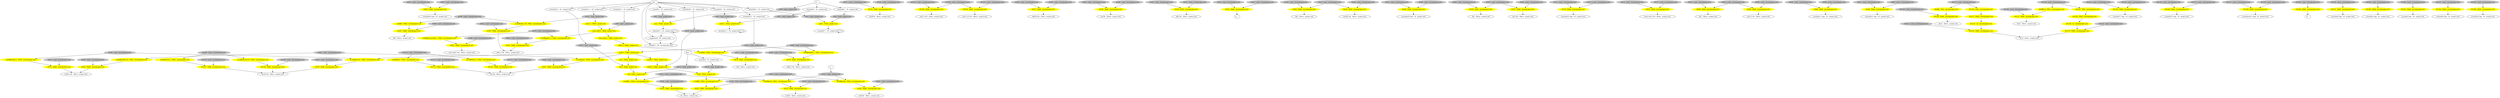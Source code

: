 digraph G {
		"$%61 : Load : invertproject.exit" [color = gray style=filled];
		"$%61 : Load : invertproject.exit" -> "$%62 : FAdd : invertproject.exit" 
		"$%63 : Load : invertproject.exit" [color = gray style=filled];
		"$%63 : Load : invertproject.exit" -> "m0diffemul6.i.i4 : FMul : invertproject.exit" 
		"$%63 : Load : invertproject.exit" -> "m1diffediv.i : FMul : invertproject.exit" 
		"m0diffemul6.i.i4 : FMul : invertproject.exit" [color = yellow style=filled];
		"m0diffemul6.i.i4 : FMul : invertproject.exit" -> "$%65 : FAdd : invertproject.exit" 
		"m1diffediv.i : FMul : invertproject.exit" [color = yellow style=filled];
		"m1diffediv.i : FMul : invertproject.exit" -> "$%67 : FAdd : invertproject.exit" 
		"$%64 : Load : invertproject.exit" [color = gray style=filled];
		"$%64 : Load : invertproject.exit" -> "$%65 : FAdd : invertproject.exit" 
		"$%65 : FAdd : invertproject.exit" [color = yellow style=filled];
		"$%65 : FAdd : invertproject.exit" -> "mul6.i.i'de : Alloca : project.exit" 
		"$%66 : Load : invertproject.exit" [color = gray style=filled];
		"$%66 : Load : invertproject.exit" -> "$%67 : FAdd : invertproject.exit" 
		"$%67 : FAdd : invertproject.exit" [color = yellow style=filled];
		"$%67 : FAdd : invertproject.exit" -> "div.i'de : Alloca : project.exit" 
		"$%68 : Load : invertproject.exit" [color = gray style=filled];
		"$%68 : Load : invertproject.exit" -> "m1diffe5 : FMul : invertproject.exit" 
		"$%68 : Load : invertproject.exit" -> "m0diffeadd4.i.i : FMul : invertproject.exit" 
		"m0diffeadd4.i.i : FMul : invertproject.exit" [color = yellow style=filled];
		"m0diffeadd4.i.i : FMul : invertproject.exit" -> "$%70 : FAdd : invertproject.exit" 
		"m1diffe5 : FMul : invertproject.exit" [color = yellow style=filled];
		"m1diffe5 : FMul : invertproject.exit" -> "$%72 : FAdd : invertproject.exit" 
		"$%69 : Load : invertproject.exit" [color = gray style=filled];
		"$%69 : Load : invertproject.exit" -> "$%70 : FAdd : invertproject.exit" 
		"$%70 : FAdd : invertproject.exit" [color = yellow style=filled];
		"$%70 : FAdd : invertproject.exit" -> "add4.i.i'de : Alloca : project.exit" 
		"$%71 : Load : invertproject.exit" [color = gray style=filled];
		"$%71 : Load : invertproject.exit" -> "$%72 : FAdd : invertproject.exit" 
		"$%72 : FAdd : invertproject.exit" [color = yellow style=filled];
		"$%72 : FAdd : invertproject.exit" -> "'de6 : Alloca : project.exit" 
		"arrayidx23.i : 34 : project.exit" -> "$%11 : Load : project.exit" 
		"mul6.i.i : FMul : project.exit" [color = yellow style=filled];
		"mul6.i.i : FMul : project.exit" -> "m1diffediv19.i : FMul : invertproject.exit" 
		"mul6.i.i : FMul : project.exit" -> "mul28.i : FMul : project.exit" 
		"mul6.i.i : FMul : project.exit" -> "mul.i : FMul : project.exit" 
		"mul6.i.i : FMul : project.exit" -> "m1diffediv.i : FMul : invertproject.exit" 
		"mul.i : FMul : project.exit" [color = yellow style=filled];
		"mul.i : FMul : project.exit" -> "add.i : FAdd : project.exit" 
		"arrayidx24.i : 34 : project.exit" -> "$%12 : Load : project.exit" 
		"add.i : FAdd : project.exit" [color = yellow style=filled];
		"add.i : FAdd : project.exit" -> "sub : FSub : project.exit" 
		"mul28.i : FMul : project.exit" [color = yellow style=filled];
		"mul28.i : FMul : project.exit" -> "add30.i : FAdd : project.exit" 
		"arrayidx29.i : 34 : project.exit" -> "$%13 : Load : project.exit" 
		"add30.i : FAdd : project.exit" [color = yellow style=filled];
		"add30.i : FAdd : project.exit" -> "sub5 : FSub : project.exit" 
		"arrayidx21.i : 34 : project.exit" -> "$%9 : Load : project.exit" 
		"arrayidx1.i.i : 34 : project.exit" -> "$%10 : Load : project.exit" 
		"$%16 : Load : project.exit" [color = gray style=filled];
		"$%16 : Load : project.exit" -> "sub5 : FSub : project.exit" 
		"cam : " -> "arrayidx1.i.i : 34 : project.exit" 
		"cam : " -> "arrayidx21.i : 34 : project.exit" 
		"cam : " -> "arrayidx9.i : 34 : project.exit" 
		"cam : " -> "arrayidx5.i : 34 : project.exit" 
		"cam : " -> "arrayidx.i : 34 : project.exit" 
		"cam : " -> "<badref> : 56 : invertproject.exit" 
		"cam : " -> "_augmented : 56 : project.exit" 
		"cam : " -> "arrayidx29.i : 34 : project.exit" 
		"cam : " -> "arrayidx24.i : 34 : project.exit" 
		"cam : " -> "arrayidx23.i : 34 : project.exit" 
		"X : " -> "arrayidx8.i : 34 : project.exit" 
		"X : " -> "arrayidx4.i : 34 : project.exit" 
		"X : " -> "$%0 : Load : project.exit" 
		"w : " -> "$%14 : Load : project.exit" 
		"feat : " -> "arrayidx4 : 34 : project.exit" 
		"feat : " -> "$%15 : Load : project.exit" 
		"$%9 : Load : project.exit" [color = gray style=filled];
		"$%9 : Load : project.exit" -> "reass.add.i.i : FAdd : project.exit" 
		"$%13 : Load : project.exit" [color = gray style=filled];
		"$%13 : Load : project.exit" -> "add30.i : FAdd : project.exit" 
		"mul3.i.i : FMul : project.exit" [color = yellow style=filled];
		"mul3.i.i : FMul : project.exit" -> "reass.add.i.i : FAdd : project.exit" 
		"reass.add.i.i : FAdd : project.exit" [color = yellow style=filled];
		"reass.add.i.i : FAdd : project.exit" -> "m1diffeadd.i.i.i : FMul : invertproject.exit" 
		"reass.add.i.i : FAdd : project.exit" -> "reass.mul.i.i : FMul : project.exit" 
		"reass.mul.i.i : FMul : project.exit" [color = yellow style=filled];
		"reass.mul.i.i : FMul : project.exit" -> "add4.i.i : FAdd : project.exit" 
		"add4.i.i : FAdd : project.exit" [color = yellow style=filled];
		"add4.i.i : FAdd : project.exit" -> "m1diffe5 : FMul : invertproject.exit" 
		"add4.i.i : FAdd : project.exit" -> "mul6.i.i : FMul : project.exit" 
		"$%17 : Load : invertproject.exit" [color = gray style=filled];
		"$%17 : Load : invertproject.exit" -> "$%19 : FAdd : invertproject.exit" 
		"sub.i : FSub : project.exit" [color = yellow style=filled];
		"sub.i : FSub : project.exit" -> "arrayidx3.i : 34 : project.exit" 
		"arrayidx.i : 34 : project.exit" -> "$%1 : Load : project.exit" 
		"arrayidx3.i : 34 : project.exit" -> "<badref> : 56 : invertproject.exit" 
		"arrayidx3.i : 34 : project.exit" -> "_augmented : 56 : project.exit" 
		"arrayidx3.i : 34 : project.exit" -> "arrayidx3.i : 34 : project.exit" 
		"$%14 : Load : project.exit" [color = gray style=filled];
		"$%14 : Load : project.exit" -> "m0diffesub : FMul : invertproject.exit" 
		"$%14 : Load : project.exit" -> "m0diffesub5 : FMul : invertproject.exit" 
		"$%15 : Load : project.exit" [color = gray style=filled];
		"$%15 : Load : project.exit" -> "sub : FSub : project.exit" 
		"$%2 : Load : project.exit" [color = gray style=filled];
		"$%2 : Load : project.exit" -> "sub6.i : FSub : project.exit" 
		"$%5 : Load : project.exit" [color = gray style=filled];
		"$%5 : Load : project.exit" -> "sub10.i : FSub : project.exit" 
		"$%103 : Load : invertproject.exit" [color = gray style=filled];
		"$%103 : Load : invertproject.exit" -> "$%104 : FAdd : invertproject.exit" 
		"$%104 : FAdd : invertproject.exit" [color = yellow style=filled];
		"$%104 : FAdd : invertproject.exit" -> "mul.i.i.i'de : Alloca : project.exit" 
		"$%105 : Load : invertproject.exit" [color = gray style=filled];
		"$%105 : Load : invertproject.exit" -> "m1diffediv19.i10 : FMul : invertproject.exit" 
		"$%105 : Load : invertproject.exit" -> "m0diffediv19.i : FMul : invertproject.exit" 
		"m0diffediv19.i : FMul : invertproject.exit" [color = yellow style=filled];
		"m0diffediv19.i : FMul : invertproject.exit" -> "$%107 : FAdd : invertproject.exit" 
		"m1diffediv19.i10 : FMul : invertproject.exit" [color = yellow style=filled];
		"m1diffediv19.i10 : FMul : invertproject.exit" -> "$%109 : FAdd : invertproject.exit" 
		"$%106 : Load : invertproject.exit" [color = gray style=filled];
		"$%106 : Load : invertproject.exit" -> "$%107 : FAdd : invertproject.exit" 
		"$%107 : FAdd : invertproject.exit" [color = yellow style=filled];
		"$%107 : FAdd : invertproject.exit" -> "div19.i'de : Alloca : project.exit" 
		"sub : FSub : project.exit" [color = yellow style=filled];
		"sub : FSub : project.exit" -> "m1diffe1 : FMul : invertproject.exit" 
		"m0diffesub : FMul : invertproject.exit" [color = yellow style=filled];
		"m0diffesub : FMul : invertproject.exit" -> "$%33 : FAdd : invertproject.exit" 
		"m1diffe1 : FMul : invertproject.exit" [color = yellow style=filled];
		"m1diffe1 : FMul : invertproject.exit" -> "$%35 : FAdd : invertproject.exit" 
		"arrayidx4 : 34 : project.exit" -> "$%16 : Load : project.exit" 
		"sub5 : FSub : project.exit" [color = yellow style=filled];
		"sub5 : FSub : project.exit" -> "m1diffe : FMul : invertproject.exit" 
		"m0diffesub5 : FMul : invertproject.exit" [color = yellow style=filled];
		"m0diffesub5 : FMul : invertproject.exit" -> "$%22 : FAdd : invertproject.exit" 
		"m1diffe : FMul : invertproject.exit" [color = yellow style=filled];
		"m1diffe : FMul : invertproject.exit" -> "$%24 : FAdd : invertproject.exit" 
		"$%3 : Load : project.exit" [color = gray style=filled];
		"$%3 : Load : project.exit" -> "sub6.i : FSub : project.exit" 
		"$%10 : Load : project.exit" [color = gray style=filled];
		"$%10 : Load : project.exit" -> "m1diffeadd.i.i.i8 : FMul : invertproject.exit" 
		"$%10 : Load : project.exit" -> "mul3.i.i : FMul : project.exit" 
		"$%1 : Load : project.exit" [color = gray style=filled];
		"$%1 : Load : project.exit" -> "sub.i : FSub : project.exit" 
		"sub10.i : FSub : project.exit" [color = yellow style=filled];
		"sub10.i : FSub : project.exit" -> "arrayidx11.i : 34 : project.exit" 
		"arrayidx11.i : 34 : project.exit" -> "arrayidx11.i : 34 : project.exit" 
		"arrayidx4.i : 34 : project.exit" -> "$%2 : Load : project.exit" 
		"arrayidx5.i : 34 : project.exit" -> "$%3 : Load : project.exit" 
		"sub6.i : FSub : project.exit" [color = yellow style=filled];
		"sub6.i : FSub : project.exit" -> "arrayidx7.i : 34 : project.exit" 
		"arrayidx7.i : 34 : project.exit" -> "arrayidx7.i : 34 : project.exit" 
		"arrayidx8.i : 34 : project.exit" -> "$%4 : Load : project.exit" 
		"arrayidx9.i : 34 : project.exit" -> "$%5 : Load : project.exit" 
		"$%11 : Load : project.exit" [color = gray style=filled];
		"$%11 : Load : project.exit" -> "m0diffeadd4.i.i : FMul : invertproject.exit" 
		"$%11 : Load : project.exit" -> "mul6.i.i : FMul : project.exit" 
		"$%0 : Load : project.exit" [color = gray style=filled];
		"$%0 : Load : project.exit" -> "sub.i : FSub : project.exit" 
		"$%18 : Load : invertproject.exit" [color = gray style=filled];
		"$%18 : Load : invertproject.exit" -> "$%19 : FAdd : invertproject.exit" 
		"$%12 : Load : project.exit" [color = gray style=filled];
		"$%12 : Load : project.exit" -> "add.i : FAdd : project.exit" 
		"$%4 : Load : project.exit" [color = gray style=filled];
		"$%4 : Load : project.exit" -> "sub10.i : FSub : project.exit" 
		"$%20 : Load : invertproject.exit" [color = gray style=filled];
		"$%20 : Load : invertproject.exit" -> "m1diffe : FMul : invertproject.exit" 
		"$%20 : Load : invertproject.exit" -> "m0diffesub5 : FMul : invertproject.exit" 
		"$%19 : FAdd : invertproject.exit" [color = yellow style=filled];
		"$%19 : FAdd : invertproject.exit" -> "mul6'de : Alloca : project.exit" 
		"$%21 : Load : invertproject.exit" [color = gray style=filled];
		"$%21 : Load : invertproject.exit" -> "$%22 : FAdd : invertproject.exit" 
		"$%22 : FAdd : invertproject.exit" [color = yellow style=filled];
		"$%22 : FAdd : invertproject.exit" -> "sub5'de : Alloca : project.exit" 
		"$%23 : Load : invertproject.exit" [color = gray style=filled];
		"$%23 : Load : invertproject.exit" -> "$%24 : FAdd : invertproject.exit" 
		"$%24 : FAdd : invertproject.exit" [color = yellow style=filled];
		"$%24 : FAdd : invertproject.exit" -> "'de : Alloca : project.exit" 
		"$%25 : Load : invertproject.exit" [color = gray style=filled];
		"$%25 : Load : invertproject.exit" -> "$%27 : FAdd : invertproject.exit" 
		"$%26 : Load : invertproject.exit" [color = gray style=filled];
		"$%26 : Load : invertproject.exit" -> "$%27 : FAdd : invertproject.exit" 
		"$%27 : FAdd : invertproject.exit" [color = yellow style=filled];
		"$%27 : FAdd : invertproject.exit" -> "add30.i'de : Alloca : project.exit" 
		"$%28 : Load : invertproject.exit" [color = gray style=filled];
		"$%28 : Load : invertproject.exit" -> "$%30 : FAdd : invertproject.exit" 
		"$%29 : Load : invertproject.exit" [color = gray style=filled];
		"$%29 : Load : invertproject.exit" -> "$%30 : FAdd : invertproject.exit" 
		"$%30 : FAdd : invertproject.exit" [color = yellow style=filled];
		"$%30 : FAdd : invertproject.exit" -> "mul'de : Alloca : project.exit" 
		"$%31 : Load : invertproject.exit" [color = gray style=filled];
		"$%31 : Load : invertproject.exit" -> "m0diffesub : FMul : invertproject.exit" 
		"$%31 : Load : invertproject.exit" -> "m1diffe1 : FMul : invertproject.exit" 
		"$%32 : Load : invertproject.exit" [color = gray style=filled];
		"$%32 : Load : invertproject.exit" -> "$%33 : FAdd : invertproject.exit" 
		"$%33 : FAdd : invertproject.exit" [color = yellow style=filled];
		"$%33 : FAdd : invertproject.exit" -> "sub'de : Alloca : project.exit" 
		"$%34 : Load : invertproject.exit" [color = gray style=filled];
		"$%34 : Load : invertproject.exit" -> "$%35 : FAdd : invertproject.exit" 
		"$%35 : FAdd : invertproject.exit" [color = yellow style=filled];
		"$%35 : FAdd : invertproject.exit" -> "'de : Alloca : project.exit" 
		"$%36 : Load : invertproject.exit" [color = gray style=filled];
		"$%36 : Load : invertproject.exit" -> "$%38 : FAdd : invertproject.exit" 
		"$%37 : Load : invertproject.exit" [color = gray style=filled];
		"$%37 : Load : invertproject.exit" -> "$%38 : FAdd : invertproject.exit" 
		"$%38 : FAdd : invertproject.exit" [color = yellow style=filled];
		"$%38 : FAdd : invertproject.exit" -> "add.i'de : Alloca : project.exit" 
		"$%39 : Load : invertproject.exit" [color = gray style=filled];
		"$%39 : Load : invertproject.exit" -> "$%41 : FAdd : invertproject.exit" 
		"$%40 : Load : invertproject.exit" [color = gray style=filled];
		"$%40 : Load : invertproject.exit" -> "$%41 : FAdd : invertproject.exit" 
		"$%41 : FAdd : invertproject.exit" [color = yellow style=filled];
		"$%41 : FAdd : invertproject.exit" -> "w' : " 
		"$%42 : Load : invertproject.exit" [color = gray style=filled];
		"$%42 : Load : invertproject.exit" -> "$%46 : FAdd : invertproject.exit" 
		"$%42 : Load : invertproject.exit" -> "$%44 : FAdd : invertproject.exit" 
		"$%43 : Load : invertproject.exit" [color = gray style=filled];
		"$%43 : Load : invertproject.exit" -> "$%44 : FAdd : invertproject.exit" 
		"$%44 : FAdd : invertproject.exit" [color = yellow style=filled];
		"$%44 : FAdd : invertproject.exit" -> "mul28.i'de : Alloca : project.exit" 
		"$%45 : Load : invertproject.exit" [color = gray style=filled];
		"$%45 : Load : invertproject.exit" -> "$%46 : FAdd : invertproject.exit" 
		"$%46 : FAdd : invertproject.exit" [color = yellow style=filled];
		"$%46 : FAdd : invertproject.exit" -> "'de2 : Alloca : project.exit" 
		"$%47 : Load : invertproject.exit" [color = gray style=filled];
		"$%47 : Load : invertproject.exit" -> "$%49 : FAdd : invertproject.exit" 
		"$%48 : Load : invertproject.exit" [color = gray style=filled];
		"$%48 : Load : invertproject.exit" -> "$%49 : FAdd : invertproject.exit" 
		"$%49 : FAdd : invertproject.exit" [color = yellow style=filled];
		"$%49 : FAdd : invertproject.exit" -> "arrayidx29.i'ipg : 34 : project.exit" 
		"$%50 : Load : invertproject.exit" [color = gray style=filled];
		"$%50 : Load : invertproject.exit" -> "m0diffemul6.i.i : FMul : invertproject.exit" 
		"$%50 : Load : invertproject.exit" -> "m1diffediv19.i : FMul : invertproject.exit" 
		"m0diffemul6.i.i : FMul : invertproject.exit" [color = yellow style=filled];
		"m0diffemul6.i.i : FMul : invertproject.exit" -> "$%52 : FAdd : invertproject.exit" 
		"m1diffediv19.i : FMul : invertproject.exit" [color = yellow style=filled];
		"m1diffediv19.i : FMul : invertproject.exit" -> "$%54 : FAdd : invertproject.exit" 
		"$%51 : Load : invertproject.exit" [color = gray style=filled];
		"$%51 : Load : invertproject.exit" -> "$%52 : FAdd : invertproject.exit" 
		"$%52 : FAdd : invertproject.exit" [color = yellow style=filled];
		"$%52 : FAdd : invertproject.exit" -> "mul6.i.i'de : Alloca : project.exit" 
		"$%53 : Load : invertproject.exit" [color = gray style=filled];
		"$%53 : Load : invertproject.exit" -> "$%54 : FAdd : invertproject.exit" 
		"$%54 : FAdd : invertproject.exit" [color = yellow style=filled];
		"$%54 : FAdd : invertproject.exit" -> "div19.i'de : Alloca : project.exit" 
		"$%55 : Load : invertproject.exit" [color = gray style=filled];
		"$%55 : Load : invertproject.exit" -> "$%59 : FAdd : invertproject.exit" 
		"$%55 : Load : invertproject.exit" -> "$%57 : FAdd : invertproject.exit" 
		"$%73 : Load : invertproject.exit" [color = gray style=filled];
		"$%73 : Load : invertproject.exit" -> "$%75 : FAdd : invertproject.exit" 
		"$%74 : Load : invertproject.exit" [color = gray style=filled];
		"$%74 : Load : invertproject.exit" -> "$%75 : FAdd : invertproject.exit" 
		"$%75 : FAdd : invertproject.exit" [color = yellow style=filled];
		"$%75 : FAdd : invertproject.exit" -> "arrayidx23.i'ipg : 34 : project.exit" 
		"$%76 : Load : invertproject.exit" [color = gray style=filled];
		"$%76 : Load : invertproject.exit" -> "$%78 : FAdd : invertproject.exit" 
		"$%77 : Load : invertproject.exit" [color = gray style=filled];
		"$%77 : Load : invertproject.exit" -> "$%78 : FAdd : invertproject.exit" 
		"$%78 : FAdd : invertproject.exit" [color = yellow style=filled];
		"$%78 : FAdd : invertproject.exit" -> "reass.mul.i.i'de : Alloca : project.exit" 
		"$%79 : Load : invertproject.exit" [color = gray style=filled];
		"$%79 : Load : invertproject.exit" -> "m0differeass.add.i.i : FMul : invertproject.exit" 
		"$%79 : Load : invertproject.exit" -> "m1diffeadd.i.i.i : FMul : invertproject.exit" 
		"m0differeass.add.i.i : FMul : invertproject.exit" [color = yellow style=filled];
		"m0differeass.add.i.i : FMul : invertproject.exit" -> "$%81 : FAdd : invertproject.exit" 
		"m1diffeadd.i.i.i : FMul : invertproject.exit" [color = yellow style=filled];
		"m1diffeadd.i.i.i : FMul : invertproject.exit" -> "$%83 : FAdd : invertproject.exit" 
		"$%80 : Load : invertproject.exit" [color = gray style=filled];
		"$%80 : Load : invertproject.exit" -> "$%81 : FAdd : invertproject.exit" 
		"$%81 : FAdd : invertproject.exit" [color = yellow style=filled];
		"$%81 : FAdd : invertproject.exit" -> "reass.add.i.i'de : Alloca : project.exit" 
		"$%82 : Load : invertproject.exit" [color = gray style=filled];
		"$%82 : Load : invertproject.exit" -> "$%83 : FAdd : invertproject.exit" 
		"$%83 : FAdd : invertproject.exit" [color = yellow style=filled];
		"$%83 : FAdd : invertproject.exit" -> "add.i.i.i'de : Alloca : project.exit" 
		"$%84 : Load : invertproject.exit" [color = gray style=filled];
		"$%84 : Load : invertproject.exit" -> "$%88 : FAdd : invertproject.exit" 
		"$%84 : Load : invertproject.exit" -> "$%86 : FAdd : invertproject.exit" 
		"$%56 : Load : invertproject.exit" [color = gray style=filled];
		"$%56 : Load : invertproject.exit" -> "$%57 : FAdd : invertproject.exit" 
		"$%57 : FAdd : invertproject.exit" [color = yellow style=filled];
		"$%57 : FAdd : invertproject.exit" -> "mul.i'de : Alloca : project.exit" 
		"$%58 : Load : invertproject.exit" [color = gray style=filled];
		"$%58 : Load : invertproject.exit" -> "$%59 : FAdd : invertproject.exit" 
		"$%59 : FAdd : invertproject.exit" [color = yellow style=filled];
		"$%59 : FAdd : invertproject.exit" -> "'de3 : Alloca : project.exit" 
		"$%60 : Load : invertproject.exit" [color = gray style=filled];
		"$%60 : Load : invertproject.exit" -> "$%62 : FAdd : invertproject.exit" 
		"$%62 : FAdd : invertproject.exit" [color = yellow style=filled];
		"$%62 : FAdd : invertproject.exit" -> "arrayidx24.i'ipg : 34 : project.exit" 
		"$%85 : Load : invertproject.exit" [color = gray style=filled];
		"$%85 : Load : invertproject.exit" -> "$%86 : FAdd : invertproject.exit" 
		"$%86 : FAdd : invertproject.exit" [color = yellow style=filled];
		"$%86 : FAdd : invertproject.exit" -> "mul3.i.i'de : Alloca : project.exit" 
		"$%87 : Load : invertproject.exit" [color = gray style=filled];
		"$%87 : Load : invertproject.exit" -> "$%88 : FAdd : invertproject.exit" 
		"$%88 : FAdd : invertproject.exit" [color = yellow style=filled];
		"$%88 : FAdd : invertproject.exit" -> "'de7 : Alloca : project.exit" 
		"$%89 : Load : invertproject.exit" [color = gray style=filled];
		"$%89 : Load : invertproject.exit" -> "m0diffe : FMul : invertproject.exit" 
		"$%89 : Load : invertproject.exit" -> "m1diffeadd.i.i.i8 : FMul : invertproject.exit" 
		"m0diffe : FMul : invertproject.exit" [color = yellow style=filled];
		"m0diffe : FMul : invertproject.exit" -> "$%91 : FAdd : invertproject.exit" 
		"m1diffeadd.i.i.i8 : FMul : invertproject.exit" [color = yellow style=filled];
		"m1diffeadd.i.i.i8 : FMul : invertproject.exit" -> "$%93 : FAdd : invertproject.exit" 
		"$%90 : Load : invertproject.exit" [color = gray style=filled];
		"$%90 : Load : invertproject.exit" -> "$%91 : FAdd : invertproject.exit" 
		"$%91 : FAdd : invertproject.exit" [color = yellow style=filled];
		"$%91 : FAdd : invertproject.exit" -> "'de9 : Alloca : project.exit" 
		"$%92 : Load : invertproject.exit" [color = gray style=filled];
		"$%92 : Load : invertproject.exit" -> "$%93 : FAdd : invertproject.exit" 
		"$%93 : FAdd : invertproject.exit" [color = yellow style=filled];
		"$%93 : FAdd : invertproject.exit" -> "add.i.i.i'de : Alloca : project.exit" 
		"$%94 : Load : invertproject.exit" [color = gray style=filled];
		"$%94 : Load : invertproject.exit" -> "$%96 : FAdd : invertproject.exit" 
		"$%95 : Load : invertproject.exit" [color = gray style=filled];
		"$%95 : Load : invertproject.exit" -> "$%96 : FAdd : invertproject.exit" 
		"$%96 : FAdd : invertproject.exit" [color = yellow style=filled];
		"$%96 : FAdd : invertproject.exit" -> "arrayidx1.i.i'ipg : 34 : project.exit" 
		"$%97 : Load : invertproject.exit" [color = gray style=filled];
		"$%97 : Load : invertproject.exit" -> "$%99 : FAdd : invertproject.exit" 
		"$%98 : Load : invertproject.exit" [color = gray style=filled];
		"$%98 : Load : invertproject.exit" -> "$%99 : FAdd : invertproject.exit" 
		"$%99 : FAdd : invertproject.exit" [color = yellow style=filled];
		"$%99 : FAdd : invertproject.exit" -> "arrayidx21.i'ipg : 34 : project.exit" 
		"$%100 : Load : invertproject.exit" [color = gray style=filled];
		"$%100 : Load : invertproject.exit" -> "$%104 : FAdd : invertproject.exit" 
		"$%100 : Load : invertproject.exit" -> "$%102 : FAdd : invertproject.exit" 
		"$%101 : Load : invertproject.exit" [color = gray style=filled];
		"$%101 : Load : invertproject.exit" -> "$%102 : FAdd : invertproject.exit" 
		"$%102 : FAdd : invertproject.exit" [color = yellow style=filled];
		"$%102 : FAdd : invertproject.exit" -> "mul.i.i.i11'de : Alloca : project.exit" 
		"$%108 : Load : invertproject.exit" [color = gray style=filled];
		"$%108 : Load : invertproject.exit" -> "$%109 : FAdd : invertproject.exit" 
		"$%109 : FAdd : invertproject.exit" [color = yellow style=filled];
		"$%109 : FAdd : invertproject.exit" -> "div19.i'de : Alloca : project.exit" 
		"$%110 : Load : invertproject.exit" [color = gray style=filled];
		"$%110 : Load : invertproject.exit" -> "m1diffediv.i11 : FMul : invertproject.exit" 
		"$%110 : Load : invertproject.exit" -> "m0diffediv.i : FMul : invertproject.exit" 
		"m0diffediv.i : FMul : invertproject.exit" [color = yellow style=filled];
		"m0diffediv.i : FMul : invertproject.exit" -> "$%112 : FAdd : invertproject.exit" 
		"m1diffediv.i11 : FMul : invertproject.exit" [color = yellow style=filled];
		"m1diffediv.i11 : FMul : invertproject.exit" -> "$%114 : FAdd : invertproject.exit" 
		"$%111 : Load : invertproject.exit" [color = gray style=filled];
		"$%111 : Load : invertproject.exit" -> "$%112 : FAdd : invertproject.exit" 
		"$%112 : FAdd : invertproject.exit" [color = yellow style=filled];
		"$%112 : FAdd : invertproject.exit" -> "div.i'de : Alloca : project.exit" 
		"$%113 : Load : invertproject.exit" [color = gray style=filled];
		"$%113 : Load : invertproject.exit" -> "$%114 : FAdd : invertproject.exit" 
		"$%114 : FAdd : invertproject.exit" [color = yellow style=filled];
		"$%114 : FAdd : invertproject.exit" -> "div.i'de : Alloca : project.exit" 
		"$%115 : Load : invertproject.exit" [color = gray style=filled];
		"$%115 : Load : invertproject.exit" -> "$%116 : FDiv : invertproject.exit" 
		"$%115 : Load : invertproject.exit" -> "d0diffe : FDiv : invertproject.exit" 
		"d0diffe : FDiv : invertproject.exit" [color = yellow style=filled];
		"d0diffe : FDiv : invertproject.exit" -> "$%120 : FAdd : invertproject.exit" 
		"$%116 : FDiv : invertproject.exit" [color = yellow style=filled];
		"$%116 : FDiv : invertproject.exit" -> "$%117 : FMul : invertproject.exit" 
		"$%117 : FMul : invertproject.exit" [color = yellow style=filled];
		"$%117 : FMul : invertproject.exit" -> "$%118 : 12 : invertproject.exit" 
		"$%118 : 12 : invertproject.exit" [color = yellow style=filled];
		"$%118 : 12 : invertproject.exit" -> "$%122 : FAdd : invertproject.exit" 
		"$%119 : Load : invertproject.exit" [color = gray style=filled];
		"$%119 : Load : invertproject.exit" -> "$%120 : FAdd : invertproject.exit" 
		"$%120 : FAdd : invertproject.exit" [color = yellow style=filled];
		"$%120 : FAdd : invertproject.exit" -> "'de12 : Alloca : project.exit" 
		"$%121 : Load : invertproject.exit" [color = gray style=filled];
		"$%121 : Load : invertproject.exit" -> "$%122 : FAdd : invertproject.exit" 
		"$%122 : FAdd : invertproject.exit" [color = yellow style=filled];
		"$%122 : FAdd : invertproject.exit" -> "'de13 : Alloca : project.exit" 
		"$%123 : Load : invertproject.exit" [color = gray style=filled];
		"$%123 : Load : invertproject.exit" -> "$%125 : FAdd : invertproject.exit" 
		"$%124 : Load : invertproject.exit" [color = gray style=filled];
		"$%124 : Load : invertproject.exit" -> "$%125 : FAdd : invertproject.exit" 
		"$%125 : FAdd : invertproject.exit" [color = yellow style=filled];
		"$%125 : FAdd : invertproject.exit" -> "arrayidx17.i'ipg : 34 : project.exit" 
		"$%126 : Load : invertproject.exit" [color = gray style=filled];
		"$%126 : Load : invertproject.exit" -> "$%127 : FDiv : invertproject.exit" 
		"$%126 : Load : invertproject.exit" -> "d0diffe14 : FDiv : invertproject.exit" 
		"d0diffe14 : FDiv : invertproject.exit" [color = yellow style=filled];
		"d0diffe14 : FDiv : invertproject.exit" -> "$%131 : FAdd : invertproject.exit" 
		"$%127 : FDiv : invertproject.exit" [color = yellow style=filled];
		"$%127 : FDiv : invertproject.exit" -> "$%128 : FMul : invertproject.exit" 
		"$%128 : FMul : invertproject.exit" [color = yellow style=filled];
		"$%128 : FMul : invertproject.exit" -> "$%129 : 12 : invertproject.exit" 
		"$%129 : 12 : invertproject.exit" [color = yellow style=filled];
		"$%129 : 12 : invertproject.exit" -> "$%133 : FAdd : invertproject.exit" 
		"$%130 : Load : invertproject.exit" [color = gray style=filled];
		"$%130 : Load : invertproject.exit" -> "$%131 : FAdd : invertproject.exit" 
		"$%131 : FAdd : invertproject.exit" [color = yellow style=filled];
		"$%131 : FAdd : invertproject.exit" -> "'de15 : Alloca : project.exit" 
		"$%132 : Load : invertproject.exit" [color = gray style=filled];
		"$%132 : Load : invertproject.exit" -> "$%133 : FAdd : invertproject.exit" 
		"$%133 : FAdd : invertproject.exit" [color = yellow style=filled];
		"$%133 : FAdd : invertproject.exit" -> "'de13 : Alloca : project.exit" 
		"$%134 : Load : invertproject.exit" [color = gray style=filled];
		"$%134 : Load : invertproject.exit" -> "$%136 : FAdd : invertproject.exit" 
		"$%135 : Load : invertproject.exit" [color = gray style=filled];
		"$%135 : Load : invertproject.exit" -> "$%136 : FAdd : invertproject.exit" 
		"$%136 : FAdd : invertproject.exit" [color = yellow style=filled];
		"$%136 : FAdd : invertproject.exit" -> "arrayidx15.i'ipg : 34 : project.exit" 
		"$%137 : Load : invertproject.exit" [color = gray style=filled];
		"$%137 : Load : invertproject.exit" -> "$%139 : FAdd : invertproject.exit" 
		"$%138 : Load : invertproject.exit" [color = gray style=filled];
		"$%138 : Load : invertproject.exit" -> "$%139 : FAdd : invertproject.exit" 
		"$%139 : FAdd : invertproject.exit" [color = yellow style=filled];
		"$%139 : FAdd : invertproject.exit" -> "arraydecay13.i'ipg : 34 : project.exit" 
		"$%184 : FAdd : invertproject.exit" [color = yellow style=filled];
		"$%184 : FAdd : invertproject.exit" -> "X' : " 
		"$%150 : Load : invertproject.exit" [color = gray style=filled];
		"$%150 : Load : invertproject.exit" -> "$%151 : FAdd : invertproject.exit" 
		"$%168 : Load : invertproject.exit" [color = gray style=filled];
		"$%168 : Load : invertproject.exit" -> "$%169 : FAdd : invertproject.exit" 
		"$%181 : FAdd : invertproject.exit" [color = yellow style=filled];
		"$%181 : FAdd : invertproject.exit" -> "arrayidx.i'ipg : 34 : project.exit" 
		"$%154 : FAdd : invertproject.exit" [color = yellow style=filled];
		"$%154 : FAdd : invertproject.exit" -> "arrayidx8.i'ipg : 34 : project.exit" 
		"_augmented : 56 : project.exit" -> "<badref> : 56 : invertproject.exit" 
		"$%183 : Load : invertproject.exit" [color = gray style=filled];
		"$%183 : Load : invertproject.exit" -> "$%184 : FAdd : invertproject.exit" 
		"$%153 : Load : invertproject.exit" [color = gray style=filled];
		"$%153 : Load : invertproject.exit" -> "$%154 : FAdd : invertproject.exit" 
		"$%180 : Load : invertproject.exit" [color = gray style=filled];
		"$%180 : Load : invertproject.exit" -> "$%181 : FAdd : invertproject.exit" 
		"$%169 : FAdd : invertproject.exit" [color = yellow style=filled];
		"$%169 : FAdd : invertproject.exit" -> "arrayidx4.i'ipg : 34 : project.exit" 
		"$%165 : Load : invertproject.exit" [color = gray style=filled];
		"$%165 : Load : invertproject.exit" -> "$%166 : FAdd : invertproject.exit" 
		"$%151 : FAdd : invertproject.exit" [color = yellow style=filled];
		"$%151 : FAdd : invertproject.exit" -> "arrayidx9.i'ipg : 34 : project.exit" 
		"$%166 : FAdd : invertproject.exit" [color = yellow style=filled];
		"$%166 : FAdd : invertproject.exit" -> "arrayidx5.i'ipg : 34 : project.exit" 
}
